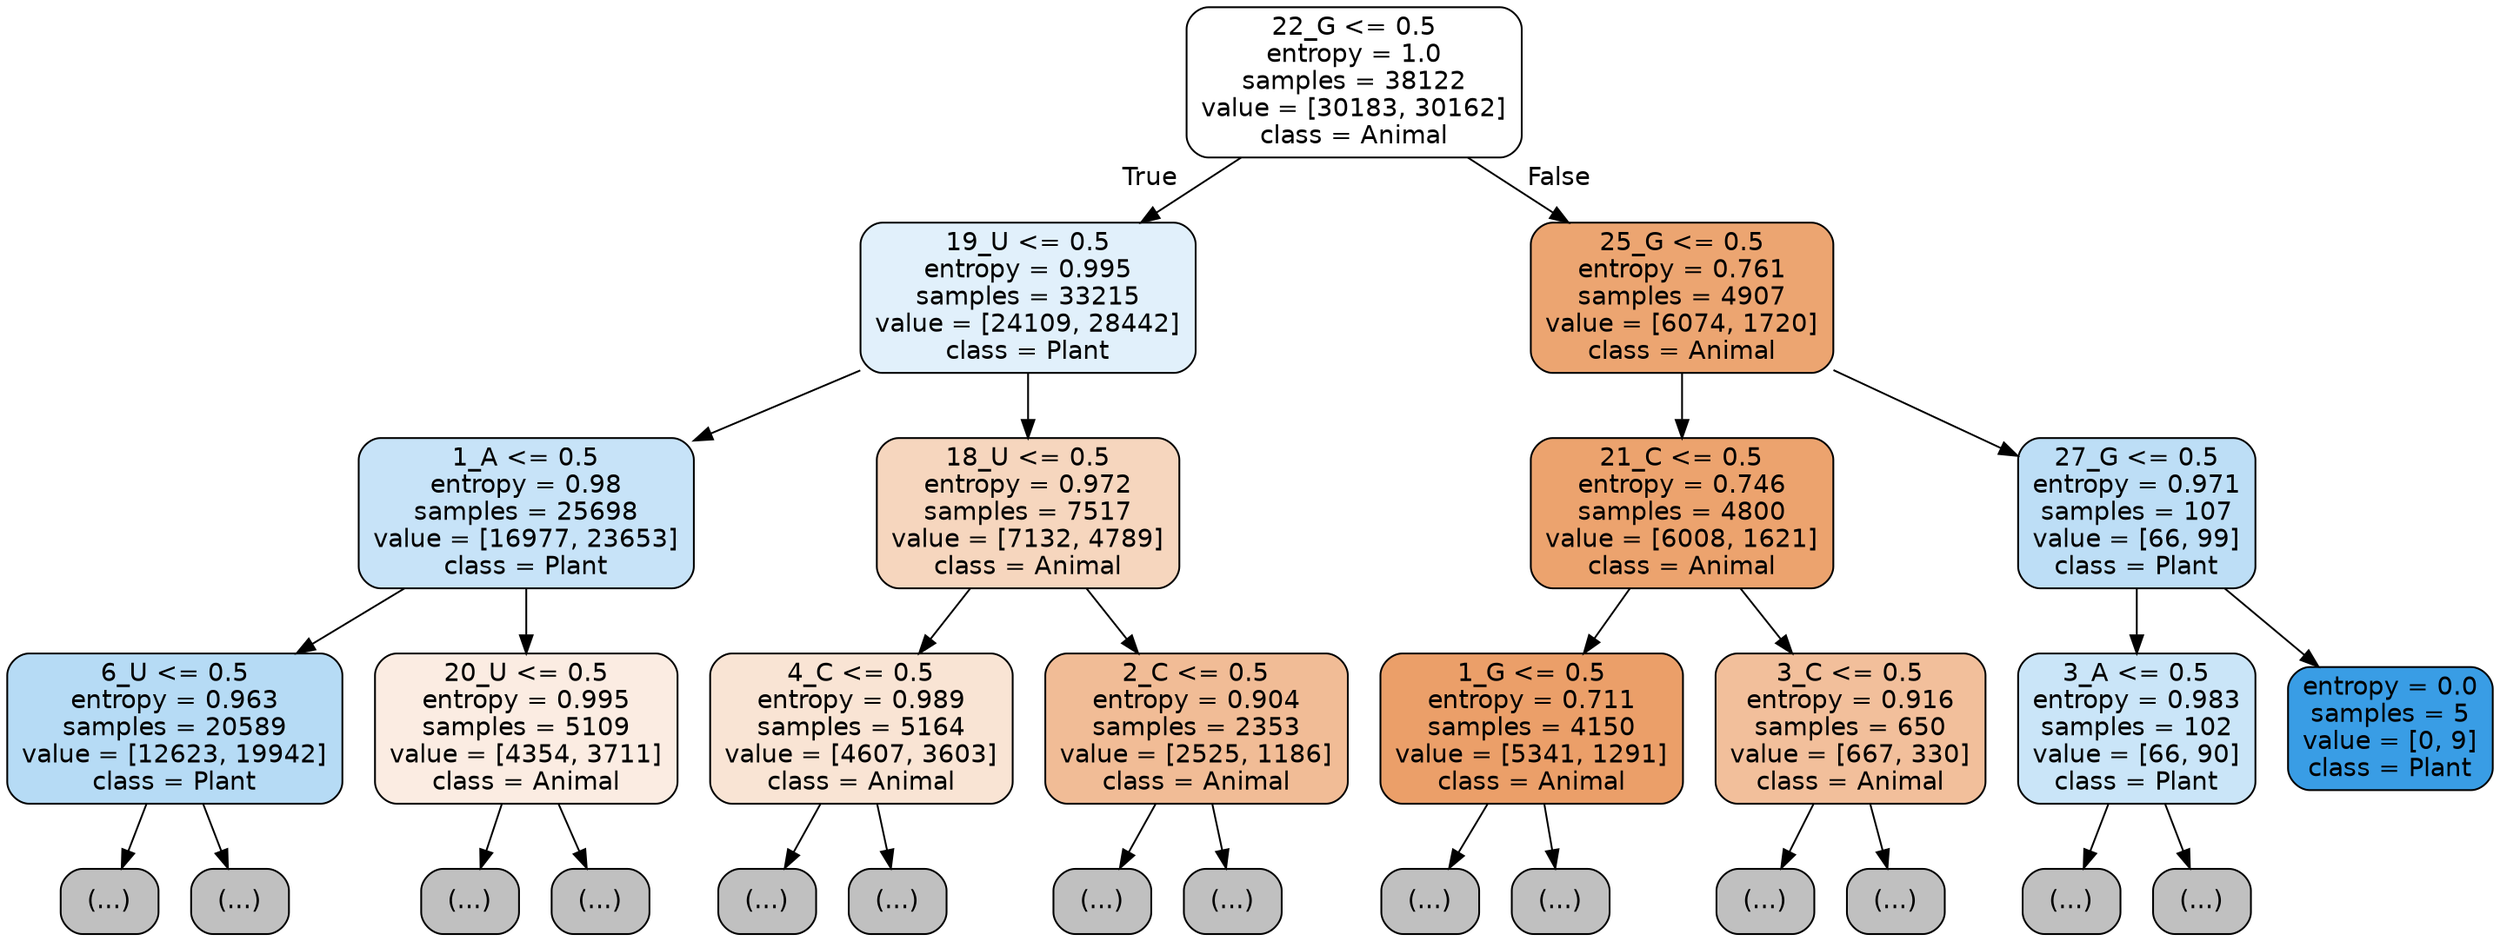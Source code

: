 digraph Tree {
node [shape=box, style="filled, rounded", color="black", fontname="helvetica"] ;
edge [fontname="helvetica"] ;
0 [label="22_G <= 0.5\nentropy = 1.0\nsamples = 38122\nvalue = [30183, 30162]\nclass = Animal", fillcolor="#ffffff"] ;
1 [label="19_U <= 0.5\nentropy = 0.995\nsamples = 33215\nvalue = [24109, 28442]\nclass = Plant", fillcolor="#e1f0fb"] ;
0 -> 1 [labeldistance=2.5, labelangle=45, headlabel="True"] ;
2 [label="1_A <= 0.5\nentropy = 0.98\nsamples = 25698\nvalue = [16977, 23653]\nclass = Plant", fillcolor="#c7e3f8"] ;
1 -> 2 ;
3 [label="6_U <= 0.5\nentropy = 0.963\nsamples = 20589\nvalue = [12623, 19942]\nclass = Plant", fillcolor="#b6dbf5"] ;
2 -> 3 ;
4 [label="(...)", fillcolor="#C0C0C0"] ;
3 -> 4 ;
6057 [label="(...)", fillcolor="#C0C0C0"] ;
3 -> 6057 ;
8208 [label="20_U <= 0.5\nentropy = 0.995\nsamples = 5109\nvalue = [4354, 3711]\nclass = Animal", fillcolor="#fbece2"] ;
2 -> 8208 ;
8209 [label="(...)", fillcolor="#C0C0C0"] ;
8208 -> 8209 ;
10204 [label="(...)", fillcolor="#C0C0C0"] ;
8208 -> 10204 ;
10899 [label="18_U <= 0.5\nentropy = 0.972\nsamples = 7517\nvalue = [7132, 4789]\nclass = Animal", fillcolor="#f6d6be"] ;
1 -> 10899 ;
10900 [label="4_C <= 0.5\nentropy = 0.989\nsamples = 5164\nvalue = [4607, 3603]\nclass = Animal", fillcolor="#f9e4d4"] ;
10899 -> 10900 ;
10901 [label="(...)", fillcolor="#C0C0C0"] ;
10900 -> 10901 ;
12976 [label="(...)", fillcolor="#C0C0C0"] ;
10900 -> 12976 ;
13605 [label="2_C <= 0.5\nentropy = 0.904\nsamples = 2353\nvalue = [2525, 1186]\nclass = Animal", fillcolor="#f1bc96"] ;
10899 -> 13605 ;
13606 [label="(...)", fillcolor="#C0C0C0"] ;
13605 -> 13606 ;
14421 [label="(...)", fillcolor="#C0C0C0"] ;
13605 -> 14421 ;
14654 [label="25_G <= 0.5\nentropy = 0.761\nsamples = 4907\nvalue = [6074, 1720]\nclass = Animal", fillcolor="#eca571"] ;
0 -> 14654 [labeldistance=2.5, labelangle=-45, headlabel="False"] ;
14655 [label="21_C <= 0.5\nentropy = 0.746\nsamples = 4800\nvalue = [6008, 1621]\nclass = Animal", fillcolor="#eca36e"] ;
14654 -> 14655 ;
14656 [label="1_G <= 0.5\nentropy = 0.711\nsamples = 4150\nvalue = [5341, 1291]\nclass = Animal", fillcolor="#eb9f69"] ;
14655 -> 14656 ;
14657 [label="(...)", fillcolor="#C0C0C0"] ;
14656 -> 14657 ;
16086 [label="(...)", fillcolor="#C0C0C0"] ;
14656 -> 16086 ;
16299 [label="3_C <= 0.5\nentropy = 0.916\nsamples = 650\nvalue = [667, 330]\nclass = Animal", fillcolor="#f2bf9b"] ;
14655 -> 16299 ;
16300 [label="(...)", fillcolor="#C0C0C0"] ;
16299 -> 16300 ;
16501 [label="(...)", fillcolor="#C0C0C0"] ;
16299 -> 16501 ;
16584 [label="27_G <= 0.5\nentropy = 0.971\nsamples = 107\nvalue = [66, 99]\nclass = Plant", fillcolor="#bddef6"] ;
14654 -> 16584 ;
16585 [label="3_A <= 0.5\nentropy = 0.983\nsamples = 102\nvalue = [66, 90]\nclass = Plant", fillcolor="#cae5f8"] ;
16584 -> 16585 ;
16586 [label="(...)", fillcolor="#C0C0C0"] ;
16585 -> 16586 ;
16641 [label="(...)", fillcolor="#C0C0C0"] ;
16585 -> 16641 ;
16650 [label="entropy = 0.0\nsamples = 5\nvalue = [0, 9]\nclass = Plant", fillcolor="#399de5"] ;
16584 -> 16650 ;
}